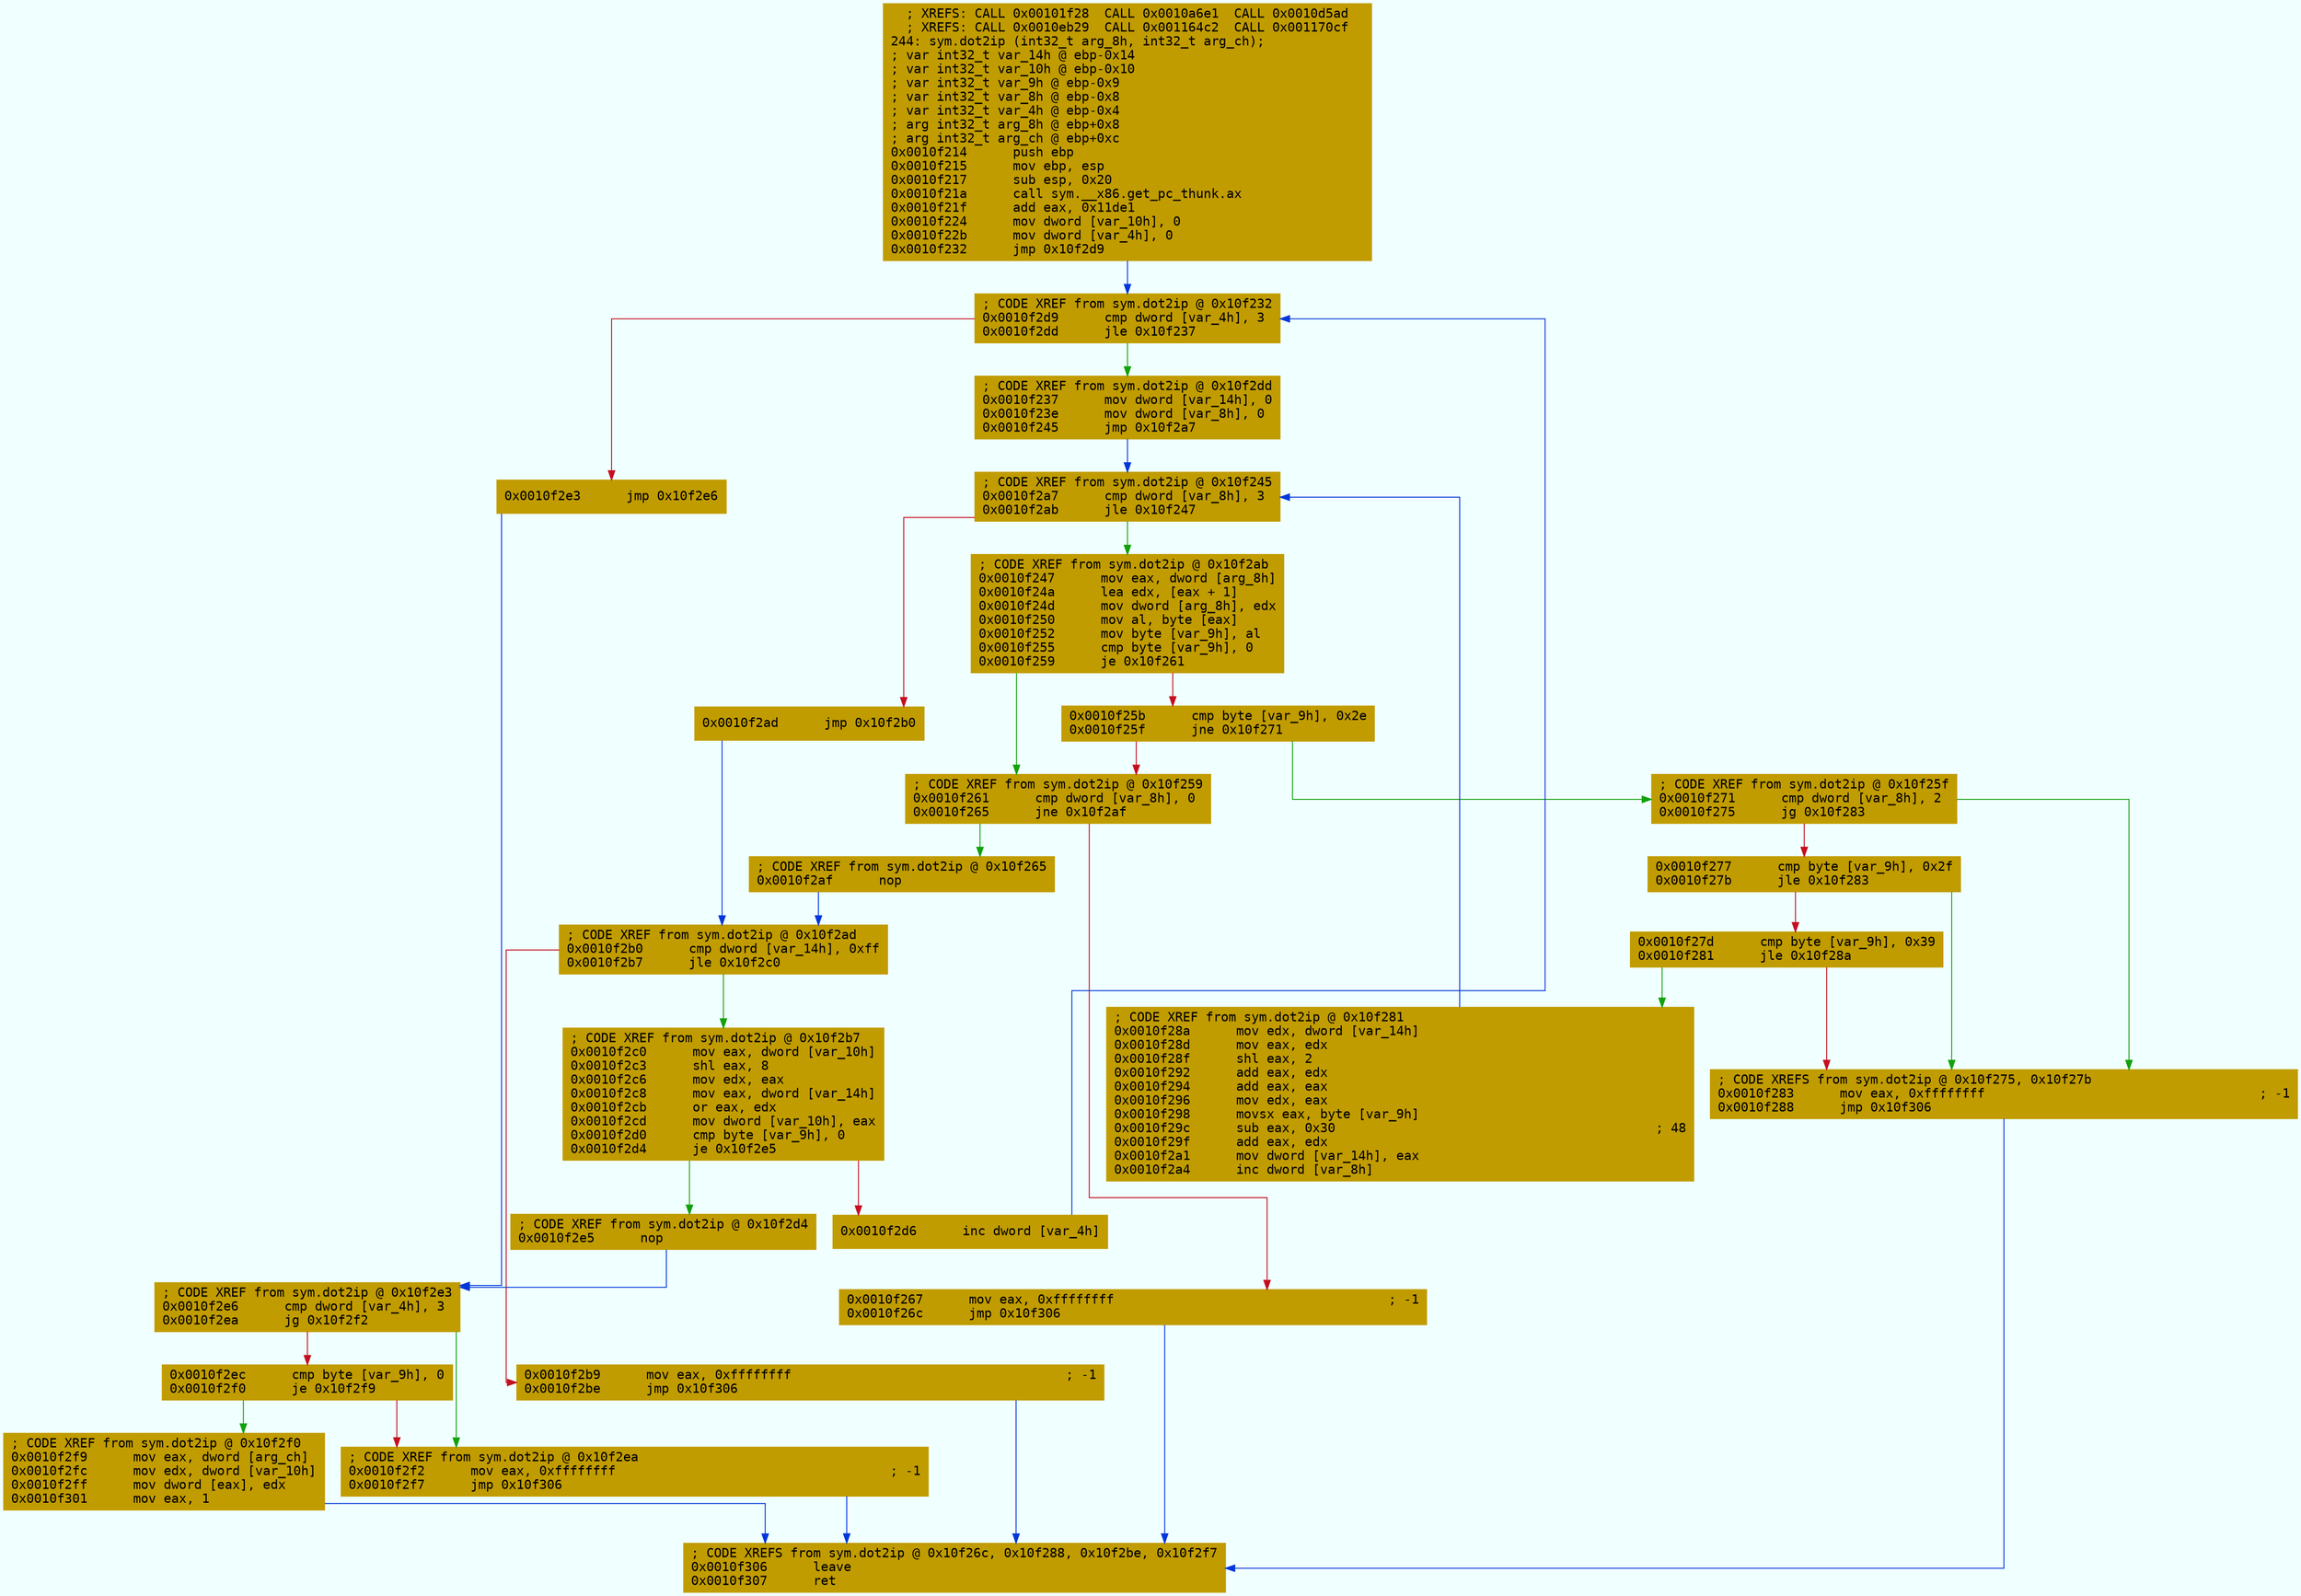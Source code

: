digraph code {
	graph [bgcolor=azure fontsize=8 fontname="Courier" splines="ortho"];
	node [fillcolor=gray style=filled shape=box];
	edge [arrowhead="normal"];
	"0x0010f214" [URL="sym.dot2ip/0x0010f214", fillcolor="#c19c00",color="#c19c00", fontname="Courier",label="  ; XREFS: CALL 0x00101f28  CALL 0x0010a6e1  CALL 0x0010d5ad  \l  ; XREFS: CALL 0x0010eb29  CALL 0x001164c2  CALL 0x001170cf  \l244: sym.dot2ip (int32_t arg_8h, int32_t arg_ch);\l; var int32_t var_14h @ ebp-0x14\l; var int32_t var_10h @ ebp-0x10\l; var int32_t var_9h @ ebp-0x9\l; var int32_t var_8h @ ebp-0x8\l; var int32_t var_4h @ ebp-0x4\l; arg int32_t arg_8h @ ebp+0x8\l; arg int32_t arg_ch @ ebp+0xc\l0x0010f214      push ebp\l0x0010f215      mov ebp, esp\l0x0010f217      sub esp, 0x20\l0x0010f21a      call sym.__x86.get_pc_thunk.ax\l0x0010f21f      add eax, 0x11de1\l0x0010f224      mov dword [var_10h], 0\l0x0010f22b      mov dword [var_4h], 0\l0x0010f232      jmp 0x10f2d9\l"]
	"0x0010f237" [URL="sym.dot2ip/0x0010f237", fillcolor="#c19c00",color="#c19c00", fontname="Courier",label="; CODE XREF from sym.dot2ip @ 0x10f2dd\l0x0010f237      mov dword [var_14h], 0\l0x0010f23e      mov dword [var_8h], 0\l0x0010f245      jmp 0x10f2a7\l"]
	"0x0010f247" [URL="sym.dot2ip/0x0010f247", fillcolor="#c19c00",color="#c19c00", fontname="Courier",label="; CODE XREF from sym.dot2ip @ 0x10f2ab\l0x0010f247      mov eax, dword [arg_8h]\l0x0010f24a      lea edx, [eax + 1]\l0x0010f24d      mov dword [arg_8h], edx\l0x0010f250      mov al, byte [eax]\l0x0010f252      mov byte [var_9h], al\l0x0010f255      cmp byte [var_9h], 0\l0x0010f259      je 0x10f261\l"]
	"0x0010f25b" [URL="sym.dot2ip/0x0010f25b", fillcolor="#c19c00",color="#c19c00", fontname="Courier",label="0x0010f25b      cmp byte [var_9h], 0x2e\l0x0010f25f      jne 0x10f271\l"]
	"0x0010f261" [URL="sym.dot2ip/0x0010f261", fillcolor="#c19c00",color="#c19c00", fontname="Courier",label="; CODE XREF from sym.dot2ip @ 0x10f259\l0x0010f261      cmp dword [var_8h], 0\l0x0010f265      jne 0x10f2af\l"]
	"0x0010f267" [URL="sym.dot2ip/0x0010f267", fillcolor="#c19c00",color="#c19c00", fontname="Courier",label="0x0010f267      mov eax, 0xffffffff                                    ; -1\l0x0010f26c      jmp 0x10f306\l"]
	"0x0010f271" [URL="sym.dot2ip/0x0010f271", fillcolor="#c19c00",color="#c19c00", fontname="Courier",label="; CODE XREF from sym.dot2ip @ 0x10f25f\l0x0010f271      cmp dword [var_8h], 2\l0x0010f275      jg 0x10f283\l"]
	"0x0010f277" [URL="sym.dot2ip/0x0010f277", fillcolor="#c19c00",color="#c19c00", fontname="Courier",label="0x0010f277      cmp byte [var_9h], 0x2f\l0x0010f27b      jle 0x10f283\l"]
	"0x0010f27d" [URL="sym.dot2ip/0x0010f27d", fillcolor="#c19c00",color="#c19c00", fontname="Courier",label="0x0010f27d      cmp byte [var_9h], 0x39\l0x0010f281      jle 0x10f28a\l"]
	"0x0010f283" [URL="sym.dot2ip/0x0010f283", fillcolor="#c19c00",color="#c19c00", fontname="Courier",label="; CODE XREFS from sym.dot2ip @ 0x10f275, 0x10f27b\l0x0010f283      mov eax, 0xffffffff                                    ; -1\l0x0010f288      jmp 0x10f306\l"]
	"0x0010f28a" [URL="sym.dot2ip/0x0010f28a", fillcolor="#c19c00",color="#c19c00", fontname="Courier",label="; CODE XREF from sym.dot2ip @ 0x10f281\l0x0010f28a      mov edx, dword [var_14h]\l0x0010f28d      mov eax, edx\l0x0010f28f      shl eax, 2\l0x0010f292      add eax, edx\l0x0010f294      add eax, eax\l0x0010f296      mov edx, eax\l0x0010f298      movsx eax, byte [var_9h]\l0x0010f29c      sub eax, 0x30                                          ; 48\l0x0010f29f      add eax, edx\l0x0010f2a1      mov dword [var_14h], eax\l0x0010f2a4      inc dword [var_8h]\l"]
	"0x0010f2a7" [URL="sym.dot2ip/0x0010f2a7", fillcolor="#c19c00",color="#c19c00", fontname="Courier",label="; CODE XREF from sym.dot2ip @ 0x10f245\l0x0010f2a7      cmp dword [var_8h], 3\l0x0010f2ab      jle 0x10f247\l"]
	"0x0010f2ad" [URL="sym.dot2ip/0x0010f2ad", fillcolor="#c19c00",color="#c19c00", fontname="Courier",label="0x0010f2ad      jmp 0x10f2b0\l"]
	"0x0010f2af" [URL="sym.dot2ip/0x0010f2af", fillcolor="#c19c00",color="#c19c00", fontname="Courier",label="; CODE XREF from sym.dot2ip @ 0x10f265\l0x0010f2af      nop\l"]
	"0x0010f2b0" [URL="sym.dot2ip/0x0010f2b0", fillcolor="#c19c00",color="#c19c00", fontname="Courier",label="; CODE XREF from sym.dot2ip @ 0x10f2ad\l0x0010f2b0      cmp dword [var_14h], 0xff\l0x0010f2b7      jle 0x10f2c0\l"]
	"0x0010f2b9" [URL="sym.dot2ip/0x0010f2b9", fillcolor="#c19c00",color="#c19c00", fontname="Courier",label="0x0010f2b9      mov eax, 0xffffffff                                    ; -1\l0x0010f2be      jmp 0x10f306\l"]
	"0x0010f2c0" [URL="sym.dot2ip/0x0010f2c0", fillcolor="#c19c00",color="#c19c00", fontname="Courier",label="; CODE XREF from sym.dot2ip @ 0x10f2b7\l0x0010f2c0      mov eax, dword [var_10h]\l0x0010f2c3      shl eax, 8\l0x0010f2c6      mov edx, eax\l0x0010f2c8      mov eax, dword [var_14h]\l0x0010f2cb      or eax, edx\l0x0010f2cd      mov dword [var_10h], eax\l0x0010f2d0      cmp byte [var_9h], 0\l0x0010f2d4      je 0x10f2e5\l"]
	"0x0010f2d6" [URL="sym.dot2ip/0x0010f2d6", fillcolor="#c19c00",color="#c19c00", fontname="Courier",label="0x0010f2d6      inc dword [var_4h]\l"]
	"0x0010f2d9" [URL="sym.dot2ip/0x0010f2d9", fillcolor="#c19c00",color="#c19c00", fontname="Courier",label="; CODE XREF from sym.dot2ip @ 0x10f232\l0x0010f2d9      cmp dword [var_4h], 3\l0x0010f2dd      jle 0x10f237\l"]
	"0x0010f2e3" [URL="sym.dot2ip/0x0010f2e3", fillcolor="#c19c00",color="#c19c00", fontname="Courier",label="0x0010f2e3      jmp 0x10f2e6\l"]
	"0x0010f2e5" [URL="sym.dot2ip/0x0010f2e5", fillcolor="#c19c00",color="#c19c00", fontname="Courier",label="; CODE XREF from sym.dot2ip @ 0x10f2d4\l0x0010f2e5      nop\l"]
	"0x0010f2e6" [URL="sym.dot2ip/0x0010f2e6", fillcolor="#c19c00",color="#c19c00", fontname="Courier",label="; CODE XREF from sym.dot2ip @ 0x10f2e3\l0x0010f2e6      cmp dword [var_4h], 3\l0x0010f2ea      jg 0x10f2f2\l"]
	"0x0010f2ec" [URL="sym.dot2ip/0x0010f2ec", fillcolor="#c19c00",color="#c19c00", fontname="Courier",label="0x0010f2ec      cmp byte [var_9h], 0\l0x0010f2f0      je 0x10f2f9\l"]
	"0x0010f2f2" [URL="sym.dot2ip/0x0010f2f2", fillcolor="#c19c00",color="#c19c00", fontname="Courier",label="; CODE XREF from sym.dot2ip @ 0x10f2ea\l0x0010f2f2      mov eax, 0xffffffff                                    ; -1\l0x0010f2f7      jmp 0x10f306\l"]
	"0x0010f2f9" [URL="sym.dot2ip/0x0010f2f9", fillcolor="#c19c00",color="#c19c00", fontname="Courier",label="; CODE XREF from sym.dot2ip @ 0x10f2f0\l0x0010f2f9      mov eax, dword [arg_ch]\l0x0010f2fc      mov edx, dword [var_10h]\l0x0010f2ff      mov dword [eax], edx\l0x0010f301      mov eax, 1\l"]
	"0x0010f306" [URL="sym.dot2ip/0x0010f306", fillcolor="#c19c00",color="#c19c00", fontname="Courier",label="; CODE XREFS from sym.dot2ip @ 0x10f26c, 0x10f288, 0x10f2be, 0x10f2f7\l0x0010f306      leave\l0x0010f307      ret\l"]
        "0x0010f214" -> "0x0010f2d9" [color="#0037da"];
        "0x0010f237" -> "0x0010f2a7" [color="#0037da"];
        "0x0010f247" -> "0x0010f261" [color="#13a10e"];
        "0x0010f247" -> "0x0010f25b" [color="#c50f1f"];
        "0x0010f25b" -> "0x0010f271" [color="#13a10e"];
        "0x0010f25b" -> "0x0010f261" [color="#c50f1f"];
        "0x0010f261" -> "0x0010f2af" [color="#13a10e"];
        "0x0010f261" -> "0x0010f267" [color="#c50f1f"];
        "0x0010f267" -> "0x0010f306" [color="#0037da"];
        "0x0010f271" -> "0x0010f283" [color="#13a10e"];
        "0x0010f271" -> "0x0010f277" [color="#c50f1f"];
        "0x0010f277" -> "0x0010f283" [color="#13a10e"];
        "0x0010f277" -> "0x0010f27d" [color="#c50f1f"];
        "0x0010f27d" -> "0x0010f28a" [color="#13a10e"];
        "0x0010f27d" -> "0x0010f283" [color="#c50f1f"];
        "0x0010f283" -> "0x0010f306" [color="#0037da"];
        "0x0010f28a" -> "0x0010f2a7" [color="#0037da"];
        "0x0010f2a7" -> "0x0010f247" [color="#13a10e"];
        "0x0010f2a7" -> "0x0010f2ad" [color="#c50f1f"];
        "0x0010f2ad" -> "0x0010f2b0" [color="#0037da"];
        "0x0010f2af" -> "0x0010f2b0" [color="#0037da"];
        "0x0010f2b0" -> "0x0010f2c0" [color="#13a10e"];
        "0x0010f2b0" -> "0x0010f2b9" [color="#c50f1f"];
        "0x0010f2b9" -> "0x0010f306" [color="#0037da"];
        "0x0010f2c0" -> "0x0010f2e5" [color="#13a10e"];
        "0x0010f2c0" -> "0x0010f2d6" [color="#c50f1f"];
        "0x0010f2d6" -> "0x0010f2d9" [color="#0037da"];
        "0x0010f2d9" -> "0x0010f237" [color="#13a10e"];
        "0x0010f2d9" -> "0x0010f2e3" [color="#c50f1f"];
        "0x0010f2e3" -> "0x0010f2e6" [color="#0037da"];
        "0x0010f2e5" -> "0x0010f2e6" [color="#0037da"];
        "0x0010f2e6" -> "0x0010f2f2" [color="#13a10e"];
        "0x0010f2e6" -> "0x0010f2ec" [color="#c50f1f"];
        "0x0010f2ec" -> "0x0010f2f9" [color="#13a10e"];
        "0x0010f2ec" -> "0x0010f2f2" [color="#c50f1f"];
        "0x0010f2f2" -> "0x0010f306" [color="#0037da"];
        "0x0010f2f9" -> "0x0010f306" [color="#0037da"];
}

